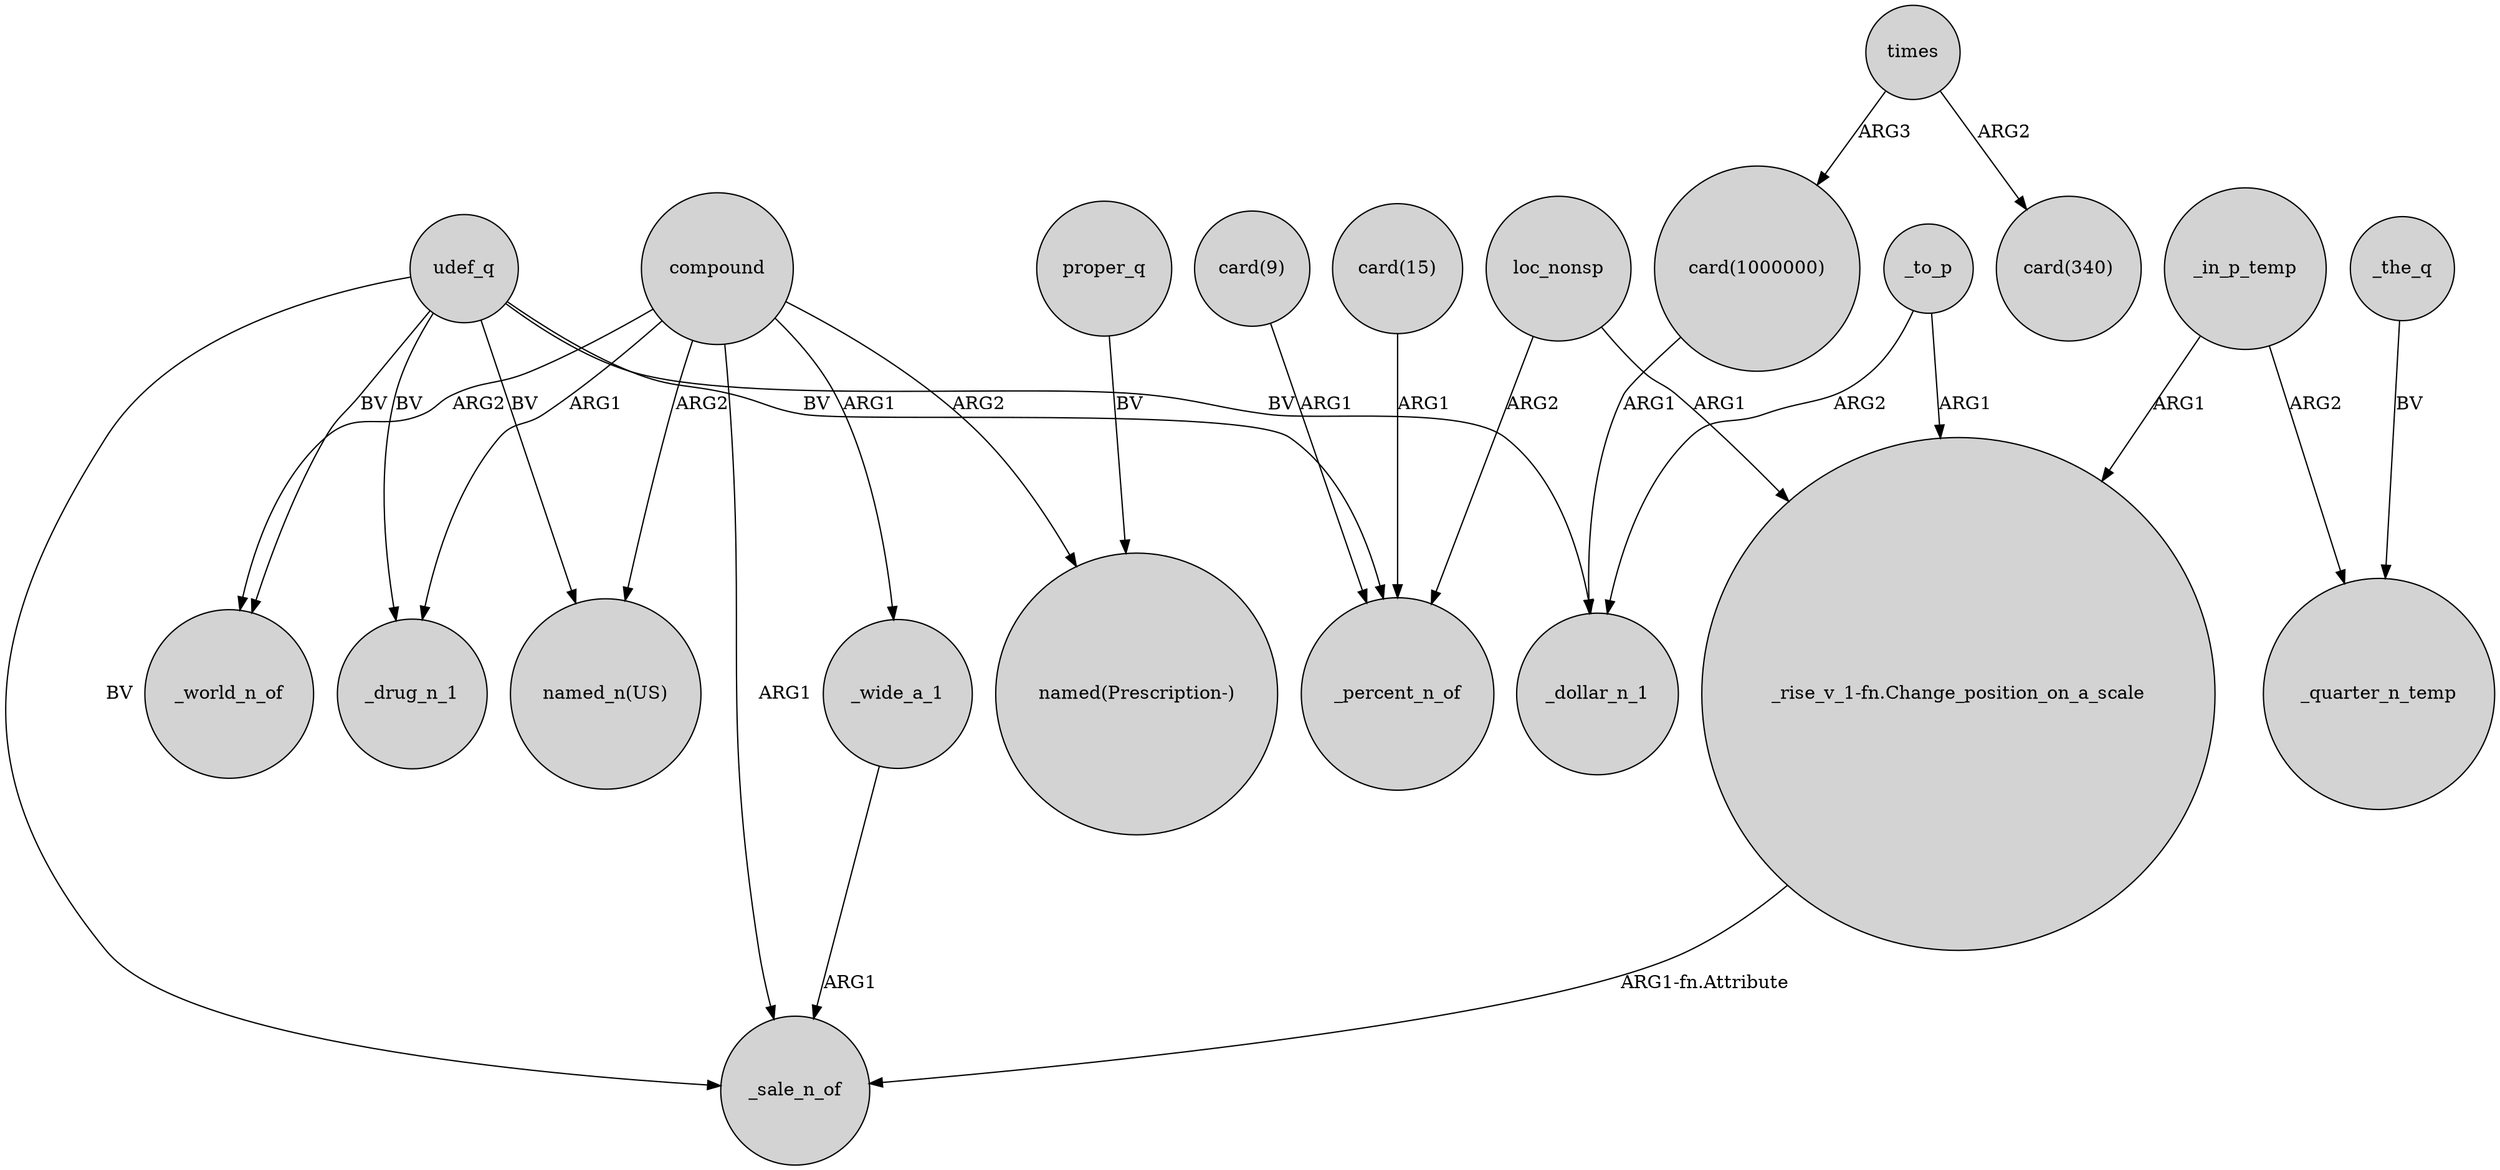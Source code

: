 digraph {
	node [shape=circle style=filled]
	"_rise_v_1-fn.Change_position_on_a_scale" -> _sale_n_of [label="ARG1-fn.Attribute"]
	_in_p_temp -> _quarter_n_temp [label=ARG2]
	udef_q -> _world_n_of [label=BV]
	compound -> _wide_a_1 [label=ARG1]
	_to_p -> "_rise_v_1-fn.Change_position_on_a_scale" [label=ARG1]
	loc_nonsp -> "_rise_v_1-fn.Change_position_on_a_scale" [label=ARG1]
	_the_q -> _quarter_n_temp [label=BV]
	times -> "card(1000000)" [label=ARG3]
	"card(9)" -> _percent_n_of [label=ARG1]
	proper_q -> "named(Prescription-)" [label=BV]
	udef_q -> _sale_n_of [label=BV]
	_to_p -> _dollar_n_1 [label=ARG2]
	_wide_a_1 -> _sale_n_of [label=ARG1]
	udef_q -> _drug_n_1 [label=BV]
	_in_p_temp -> "_rise_v_1-fn.Change_position_on_a_scale" [label=ARG1]
	compound -> _drug_n_1 [label=ARG1]
	times -> "card(340)" [label=ARG2]
	udef_q -> _percent_n_of [label=BV]
	udef_q -> _dollar_n_1 [label=BV]
	"card(1000000)" -> _dollar_n_1 [label=ARG1]
	"card(15)" -> _percent_n_of [label=ARG1]
	compound -> _world_n_of [label=ARG2]
	compound -> "named(Prescription-)" [label=ARG2]
	compound -> "named_n(US)" [label=ARG2]
	udef_q -> "named_n(US)" [label=BV]
	compound -> _sale_n_of [label=ARG1]
	loc_nonsp -> _percent_n_of [label=ARG2]
}

